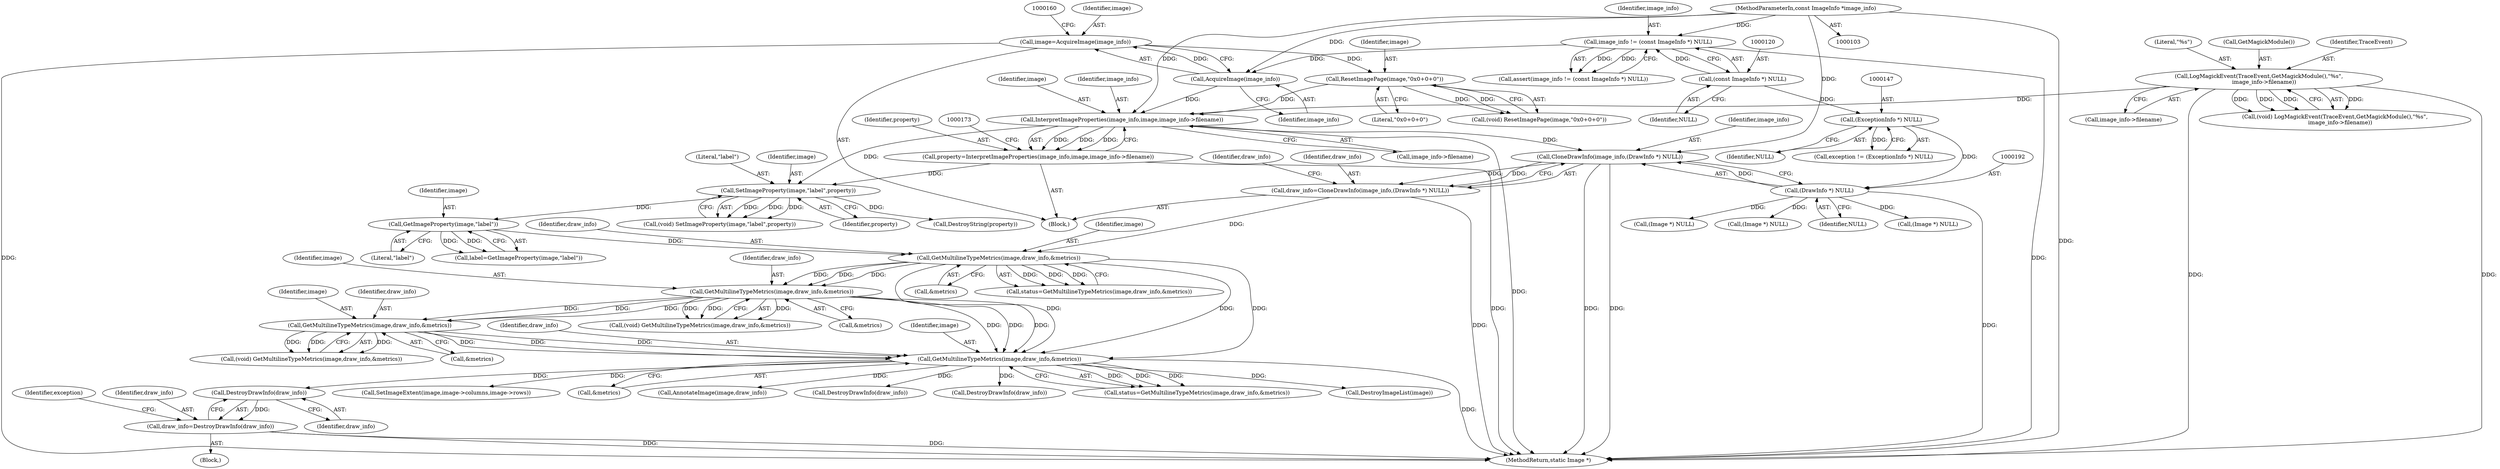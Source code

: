digraph "0_ImageMagick_0474237508f39c4f783208123431815f1ededb76@pointer" {
"1000600" [label="(Call,DestroyDrawInfo(draw_info))"];
"1000588" [label="(Call,GetMultilineTypeMetrics(image,draw_info,&metrics))"];
"1000462" [label="(Call,GetMultilineTypeMetrics(image,draw_info,&metrics))"];
"1000322" [label="(Call,GetMultilineTypeMetrics(image,draw_info,&metrics))"];
"1000212" [label="(Call,GetMultilineTypeMetrics(image,draw_info,&metrics))"];
"1000184" [label="(Call,GetImageProperty(image,\"label\"))"];
"1000174" [label="(Call,SetImageProperty(image,\"label\",property))"];
"1000166" [label="(Call,InterpretImageProperties(image_info,image,image_info->filename))"];
"1000157" [label="(Call,AcquireImage(image_info))"];
"1000117" [label="(Call,image_info != (const ImageInfo *) NULL)"];
"1000104" [label="(MethodParameterIn,const ImageInfo *image_info)"];
"1000119" [label="(Call,(const ImageInfo *) NULL)"];
"1000161" [label="(Call,ResetImagePage(image,\"0x0+0+0\"))"];
"1000155" [label="(Call,image=AcquireImage(image_info))"];
"1000136" [label="(Call,LogMagickEvent(TraceEvent,GetMagickModule(),\"%s\",\n      image_info->filename))"];
"1000164" [label="(Call,property=InterpretImageProperties(image_info,image,image_info->filename))"];
"1000187" [label="(Call,draw_info=CloneDrawInfo(image_info,(DrawInfo *) NULL))"];
"1000189" [label="(Call,CloneDrawInfo(image_info,(DrawInfo *) NULL))"];
"1000191" [label="(Call,(DrawInfo *) NULL)"];
"1000146" [label="(Call,(ExceptionInfo *) NULL)"];
"1000598" [label="(Call,draw_info=DestroyDrawInfo(draw_info))"];
"1000146" [label="(Call,(ExceptionInfo *) NULL)"];
"1000460" [label="(Call,(void) GetMultilineTypeMetrics(image,draw_info,&metrics))"];
"1000706" [label="(Call,SetImageExtent(image,image->columns,image->rows))"];
"1000598" [label="(Call,draw_info=DestroyDrawInfo(draw_info))"];
"1000193" [label="(Identifier,NULL)"];
"1000186" [label="(Literal,\"label\")"];
"1000163" [label="(Literal,\"0x0+0+0\")"];
"1000599" [label="(Identifier,draw_info)"];
"1000166" [label="(Call,InterpretImageProperties(image_info,image,image_info->filename))"];
"1000116" [label="(Call,assert(image_info != (const ImageInfo *) NULL))"];
"1000134" [label="(Call,(void) LogMagickEvent(TraceEvent,GetMagickModule(),\"%s\",\n      image_info->filename))"];
"1000190" [label="(Identifier,image_info)"];
"1000159" [label="(Call,(void) ResetImagePage(image,\"0x0+0+0\"))"];
"1000465" [label="(Call,&metrics)"];
"1000188" [label="(Identifier,draw_info)"];
"1000158" [label="(Identifier,image_info)"];
"1000753" [label="(Call,(Image *) NULL)"];
"1000213" [label="(Identifier,image)"];
"1000215" [label="(Call,&metrics)"];
"1000139" [label="(Literal,\"%s\")"];
"1000121" [label="(Identifier,NULL)"];
"1000322" [label="(Call,GetMultilineTypeMetrics(image,draw_info,&metrics))"];
"1000119" [label="(Call,(const ImageInfo *) NULL)"];
"1000462" [label="(Call,GetMultilineTypeMetrics(image,draw_info,&metrics))"];
"1000212" [label="(Call,GetMultilineTypeMetrics(image,draw_info,&metrics))"];
"1000189" [label="(Call,CloneDrawInfo(image_info,(DrawInfo *) NULL))"];
"1000175" [label="(Identifier,image)"];
"1000164" [label="(Call,property=InterpretImageProperties(image_info,image,image_info->filename))"];
"1000168" [label="(Identifier,image)"];
"1000597" [label="(Block,)"];
"1000138" [label="(Call,GetMagickModule())"];
"1000196" [label="(Identifier,draw_info)"];
"1000157" [label="(Call,AcquireImage(image_info))"];
"1000156" [label="(Identifier,image)"];
"1000591" [label="(Call,&metrics)"];
"1000210" [label="(Call,status=GetMultilineTypeMetrics(image,draw_info,&metrics))"];
"1000182" [label="(Call,label=GetImageProperty(image,\"label\"))"];
"1000187" [label="(Call,draw_info=CloneDrawInfo(image_info,(DrawInfo *) NULL))"];
"1000590" [label="(Identifier,draw_info)"];
"1000172" [label="(Call,(void) SetImageProperty(image,\"label\",property))"];
"1000185" [label="(Identifier,image)"];
"1000140" [label="(Call,image_info->filename)"];
"1000165" [label="(Identifier,property)"];
"1000588" [label="(Call,GetMultilineTypeMetrics(image,draw_info,&metrics))"];
"1000842" [label="(MethodReturn,static Image *)"];
"1000796" [label="(Call,AnnotateImage(image,draw_info))"];
"1000161" [label="(Call,ResetImagePage(image,\"0x0+0+0\"))"];
"1000137" [label="(Identifier,TraceEvent)"];
"1000155" [label="(Call,image=AcquireImage(image_info))"];
"1000603" [label="(Identifier,exception)"];
"1000601" [label="(Identifier,draw_info)"];
"1000144" [label="(Call,exception != (ExceptionInfo *) NULL)"];
"1000162" [label="(Identifier,image)"];
"1000136" [label="(Call,LogMagickEvent(TraceEvent,GetMagickModule(),\"%s\",\n      image_info->filename))"];
"1000177" [label="(Identifier,property)"];
"1000167" [label="(Identifier,image_info)"];
"1000184" [label="(Call,GetImageProperty(image,\"label\"))"];
"1000214" [label="(Identifier,draw_info)"];
"1000740" [label="(Call,DestroyDrawInfo(draw_info))"];
"1000174" [label="(Call,SetImageProperty(image,\"label\",property))"];
"1000324" [label="(Identifier,draw_info)"];
"1000463" [label="(Identifier,image)"];
"1000106" [label="(Block,)"];
"1000191" [label="(Call,(DrawInfo *) NULL)"];
"1000323" [label="(Identifier,image)"];
"1000118" [label="(Identifier,image_info)"];
"1000721" [label="(Call,DestroyDrawInfo(draw_info))"];
"1000586" [label="(Call,status=GetMultilineTypeMetrics(image,draw_info,&metrics))"];
"1000589" [label="(Identifier,image)"];
"1000610" [label="(Call,DestroyImageList(image))"];
"1000320" [label="(Call,(void) GetMultilineTypeMetrics(image,draw_info,&metrics))"];
"1000176" [label="(Literal,\"label\")"];
"1000325" [label="(Call,&metrics)"];
"1000180" [label="(Call,DestroyString(property))"];
"1000148" [label="(Identifier,NULL)"];
"1000117" [label="(Call,image_info != (const ImageInfo *) NULL)"];
"1000600" [label="(Call,DestroyDrawInfo(draw_info))"];
"1000836" [label="(Call,(Image *) NULL)"];
"1000169" [label="(Call,image_info->filename)"];
"1000613" [label="(Call,(Image *) NULL)"];
"1000464" [label="(Identifier,draw_info)"];
"1000104" [label="(MethodParameterIn,const ImageInfo *image_info)"];
"1000600" -> "1000598"  [label="AST: "];
"1000600" -> "1000601"  [label="CFG: "];
"1000601" -> "1000600"  [label="AST: "];
"1000598" -> "1000600"  [label="CFG: "];
"1000600" -> "1000598"  [label="DDG: "];
"1000588" -> "1000600"  [label="DDG: "];
"1000588" -> "1000586"  [label="AST: "];
"1000588" -> "1000591"  [label="CFG: "];
"1000589" -> "1000588"  [label="AST: "];
"1000590" -> "1000588"  [label="AST: "];
"1000591" -> "1000588"  [label="AST: "];
"1000586" -> "1000588"  [label="CFG: "];
"1000588" -> "1000842"  [label="DDG: "];
"1000588" -> "1000586"  [label="DDG: "];
"1000588" -> "1000586"  [label="DDG: "];
"1000588" -> "1000586"  [label="DDG: "];
"1000462" -> "1000588"  [label="DDG: "];
"1000462" -> "1000588"  [label="DDG: "];
"1000462" -> "1000588"  [label="DDG: "];
"1000212" -> "1000588"  [label="DDG: "];
"1000212" -> "1000588"  [label="DDG: "];
"1000212" -> "1000588"  [label="DDG: "];
"1000322" -> "1000588"  [label="DDG: "];
"1000322" -> "1000588"  [label="DDG: "];
"1000322" -> "1000588"  [label="DDG: "];
"1000588" -> "1000610"  [label="DDG: "];
"1000588" -> "1000706"  [label="DDG: "];
"1000588" -> "1000721"  [label="DDG: "];
"1000588" -> "1000740"  [label="DDG: "];
"1000588" -> "1000796"  [label="DDG: "];
"1000462" -> "1000460"  [label="AST: "];
"1000462" -> "1000465"  [label="CFG: "];
"1000463" -> "1000462"  [label="AST: "];
"1000464" -> "1000462"  [label="AST: "];
"1000465" -> "1000462"  [label="AST: "];
"1000460" -> "1000462"  [label="CFG: "];
"1000462" -> "1000460"  [label="DDG: "];
"1000462" -> "1000460"  [label="DDG: "];
"1000462" -> "1000460"  [label="DDG: "];
"1000322" -> "1000462"  [label="DDG: "];
"1000322" -> "1000462"  [label="DDG: "];
"1000322" -> "1000462"  [label="DDG: "];
"1000322" -> "1000320"  [label="AST: "];
"1000322" -> "1000325"  [label="CFG: "];
"1000323" -> "1000322"  [label="AST: "];
"1000324" -> "1000322"  [label="AST: "];
"1000325" -> "1000322"  [label="AST: "];
"1000320" -> "1000322"  [label="CFG: "];
"1000322" -> "1000320"  [label="DDG: "];
"1000322" -> "1000320"  [label="DDG: "];
"1000322" -> "1000320"  [label="DDG: "];
"1000212" -> "1000322"  [label="DDG: "];
"1000212" -> "1000322"  [label="DDG: "];
"1000212" -> "1000322"  [label="DDG: "];
"1000212" -> "1000210"  [label="AST: "];
"1000212" -> "1000215"  [label="CFG: "];
"1000213" -> "1000212"  [label="AST: "];
"1000214" -> "1000212"  [label="AST: "];
"1000215" -> "1000212"  [label="AST: "];
"1000210" -> "1000212"  [label="CFG: "];
"1000212" -> "1000210"  [label="DDG: "];
"1000212" -> "1000210"  [label="DDG: "];
"1000212" -> "1000210"  [label="DDG: "];
"1000184" -> "1000212"  [label="DDG: "];
"1000187" -> "1000212"  [label="DDG: "];
"1000184" -> "1000182"  [label="AST: "];
"1000184" -> "1000186"  [label="CFG: "];
"1000185" -> "1000184"  [label="AST: "];
"1000186" -> "1000184"  [label="AST: "];
"1000182" -> "1000184"  [label="CFG: "];
"1000184" -> "1000182"  [label="DDG: "];
"1000184" -> "1000182"  [label="DDG: "];
"1000174" -> "1000184"  [label="DDG: "];
"1000174" -> "1000172"  [label="AST: "];
"1000174" -> "1000177"  [label="CFG: "];
"1000175" -> "1000174"  [label="AST: "];
"1000176" -> "1000174"  [label="AST: "];
"1000177" -> "1000174"  [label="AST: "];
"1000172" -> "1000174"  [label="CFG: "];
"1000174" -> "1000172"  [label="DDG: "];
"1000174" -> "1000172"  [label="DDG: "];
"1000174" -> "1000172"  [label="DDG: "];
"1000166" -> "1000174"  [label="DDG: "];
"1000164" -> "1000174"  [label="DDG: "];
"1000174" -> "1000180"  [label="DDG: "];
"1000166" -> "1000164"  [label="AST: "];
"1000166" -> "1000169"  [label="CFG: "];
"1000167" -> "1000166"  [label="AST: "];
"1000168" -> "1000166"  [label="AST: "];
"1000169" -> "1000166"  [label="AST: "];
"1000164" -> "1000166"  [label="CFG: "];
"1000166" -> "1000842"  [label="DDG: "];
"1000166" -> "1000164"  [label="DDG: "];
"1000166" -> "1000164"  [label="DDG: "];
"1000166" -> "1000164"  [label="DDG: "];
"1000157" -> "1000166"  [label="DDG: "];
"1000104" -> "1000166"  [label="DDG: "];
"1000161" -> "1000166"  [label="DDG: "];
"1000136" -> "1000166"  [label="DDG: "];
"1000166" -> "1000189"  [label="DDG: "];
"1000157" -> "1000155"  [label="AST: "];
"1000157" -> "1000158"  [label="CFG: "];
"1000158" -> "1000157"  [label="AST: "];
"1000155" -> "1000157"  [label="CFG: "];
"1000157" -> "1000155"  [label="DDG: "];
"1000117" -> "1000157"  [label="DDG: "];
"1000104" -> "1000157"  [label="DDG: "];
"1000117" -> "1000116"  [label="AST: "];
"1000117" -> "1000119"  [label="CFG: "];
"1000118" -> "1000117"  [label="AST: "];
"1000119" -> "1000117"  [label="AST: "];
"1000116" -> "1000117"  [label="CFG: "];
"1000117" -> "1000842"  [label="DDG: "];
"1000117" -> "1000116"  [label="DDG: "];
"1000117" -> "1000116"  [label="DDG: "];
"1000104" -> "1000117"  [label="DDG: "];
"1000119" -> "1000117"  [label="DDG: "];
"1000104" -> "1000103"  [label="AST: "];
"1000104" -> "1000842"  [label="DDG: "];
"1000104" -> "1000189"  [label="DDG: "];
"1000119" -> "1000121"  [label="CFG: "];
"1000120" -> "1000119"  [label="AST: "];
"1000121" -> "1000119"  [label="AST: "];
"1000119" -> "1000146"  [label="DDG: "];
"1000161" -> "1000159"  [label="AST: "];
"1000161" -> "1000163"  [label="CFG: "];
"1000162" -> "1000161"  [label="AST: "];
"1000163" -> "1000161"  [label="AST: "];
"1000159" -> "1000161"  [label="CFG: "];
"1000161" -> "1000159"  [label="DDG: "];
"1000161" -> "1000159"  [label="DDG: "];
"1000155" -> "1000161"  [label="DDG: "];
"1000155" -> "1000106"  [label="AST: "];
"1000156" -> "1000155"  [label="AST: "];
"1000160" -> "1000155"  [label="CFG: "];
"1000155" -> "1000842"  [label="DDG: "];
"1000136" -> "1000134"  [label="AST: "];
"1000136" -> "1000140"  [label="CFG: "];
"1000137" -> "1000136"  [label="AST: "];
"1000138" -> "1000136"  [label="AST: "];
"1000139" -> "1000136"  [label="AST: "];
"1000140" -> "1000136"  [label="AST: "];
"1000134" -> "1000136"  [label="CFG: "];
"1000136" -> "1000842"  [label="DDG: "];
"1000136" -> "1000842"  [label="DDG: "];
"1000136" -> "1000134"  [label="DDG: "];
"1000136" -> "1000134"  [label="DDG: "];
"1000136" -> "1000134"  [label="DDG: "];
"1000136" -> "1000134"  [label="DDG: "];
"1000164" -> "1000106"  [label="AST: "];
"1000165" -> "1000164"  [label="AST: "];
"1000173" -> "1000164"  [label="CFG: "];
"1000164" -> "1000842"  [label="DDG: "];
"1000187" -> "1000106"  [label="AST: "];
"1000187" -> "1000189"  [label="CFG: "];
"1000188" -> "1000187"  [label="AST: "];
"1000189" -> "1000187"  [label="AST: "];
"1000196" -> "1000187"  [label="CFG: "];
"1000187" -> "1000842"  [label="DDG: "];
"1000189" -> "1000187"  [label="DDG: "];
"1000189" -> "1000187"  [label="DDG: "];
"1000189" -> "1000191"  [label="CFG: "];
"1000190" -> "1000189"  [label="AST: "];
"1000191" -> "1000189"  [label="AST: "];
"1000189" -> "1000842"  [label="DDG: "];
"1000189" -> "1000842"  [label="DDG: "];
"1000191" -> "1000189"  [label="DDG: "];
"1000191" -> "1000193"  [label="CFG: "];
"1000192" -> "1000191"  [label="AST: "];
"1000193" -> "1000191"  [label="AST: "];
"1000191" -> "1000842"  [label="DDG: "];
"1000146" -> "1000191"  [label="DDG: "];
"1000191" -> "1000613"  [label="DDG: "];
"1000191" -> "1000753"  [label="DDG: "];
"1000191" -> "1000836"  [label="DDG: "];
"1000146" -> "1000144"  [label="AST: "];
"1000146" -> "1000148"  [label="CFG: "];
"1000147" -> "1000146"  [label="AST: "];
"1000148" -> "1000146"  [label="AST: "];
"1000144" -> "1000146"  [label="CFG: "];
"1000146" -> "1000144"  [label="DDG: "];
"1000598" -> "1000597"  [label="AST: "];
"1000599" -> "1000598"  [label="AST: "];
"1000603" -> "1000598"  [label="CFG: "];
"1000598" -> "1000842"  [label="DDG: "];
"1000598" -> "1000842"  [label="DDG: "];
}
